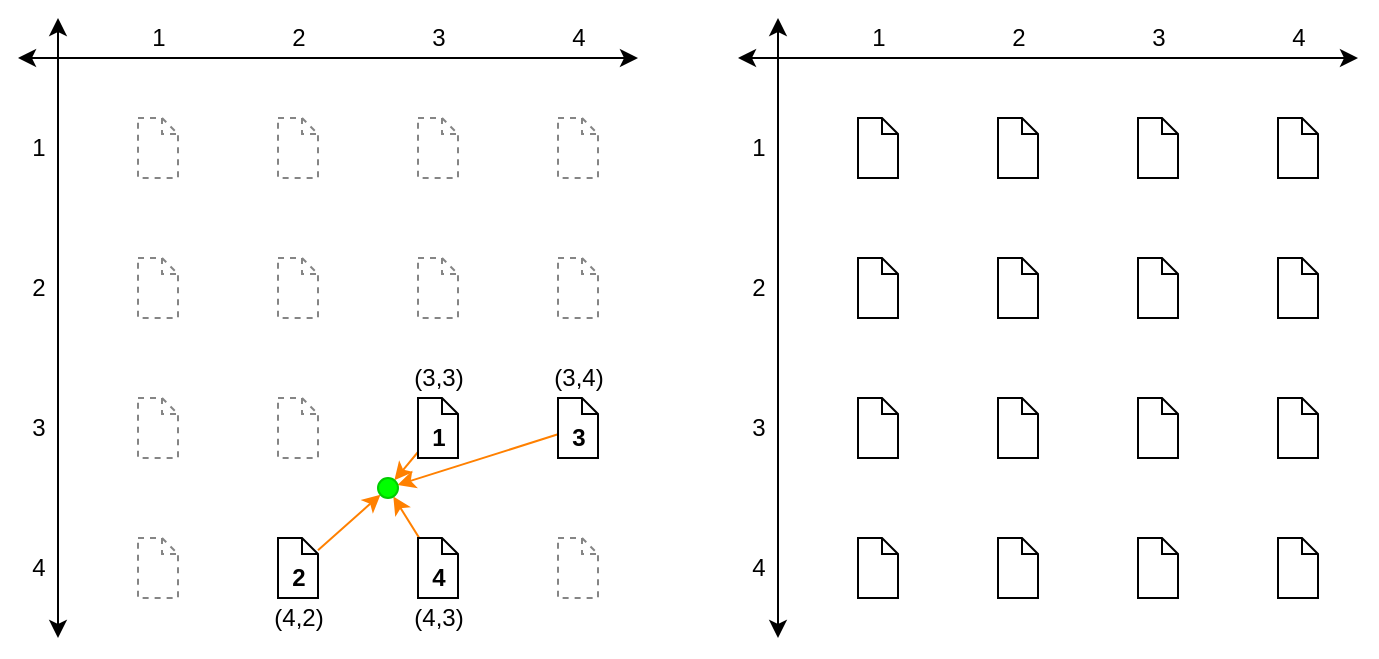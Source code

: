 <mxfile version="18.0.8" type="device"><diagram id="utFawAFBVBMTsr_W-uCx" name="Page-1"><mxGraphModel dx="865" dy="463" grid="1" gridSize="10" guides="1" tooltips="1" connect="1" arrows="1" fold="1" page="1" pageScale="1" pageWidth="827" pageHeight="1169" math="0" shadow="0"><root><mxCell id="0"/><mxCell id="1" parent="0"/><mxCell id="LS2ND7jLJCxa4b0qqIel-1" value="" style="endArrow=classic;startArrow=classic;html=1;rounded=0;" edge="1" parent="1"><mxGeometry width="50" height="50" relative="1" as="geometry"><mxPoint x="180" y="390" as="sourcePoint"/><mxPoint x="180" y="80" as="targetPoint"/></mxGeometry></mxCell><mxCell id="LS2ND7jLJCxa4b0qqIel-2" value="" style="endArrow=classic;startArrow=classic;html=1;rounded=0;" edge="1" parent="1"><mxGeometry width="50" height="50" relative="1" as="geometry"><mxPoint x="470" y="100" as="sourcePoint"/><mxPoint x="160" y="100" as="targetPoint"/></mxGeometry></mxCell><mxCell id="LS2ND7jLJCxa4b0qqIel-4" value="" style="shape=mxgraph.bpmn.data;labelPosition=center;verticalLabelPosition=bottom;align=center;verticalAlign=top;whiteSpace=wrap;size=8;html=1;strokeColor=#858585;dashed=1;" vertex="1" parent="1"><mxGeometry x="220" y="130" width="20" height="30" as="geometry"/></mxCell><mxCell id="LS2ND7jLJCxa4b0qqIel-5" value="" style="shape=mxgraph.bpmn.data;labelPosition=center;verticalLabelPosition=bottom;align=center;verticalAlign=top;whiteSpace=wrap;size=8;html=1;strokeColor=#858585;dashed=1;" vertex="1" parent="1"><mxGeometry x="220" y="200" width="20" height="30" as="geometry"/></mxCell><mxCell id="LS2ND7jLJCxa4b0qqIel-6" value="" style="shape=mxgraph.bpmn.data;labelPosition=center;verticalLabelPosition=bottom;align=center;verticalAlign=top;whiteSpace=wrap;size=8;html=1;strokeColor=#858585;dashed=1;" vertex="1" parent="1"><mxGeometry x="290" y="130" width="20" height="30" as="geometry"/></mxCell><mxCell id="LS2ND7jLJCxa4b0qqIel-9" value="" style="shape=mxgraph.bpmn.data;labelPosition=center;verticalLabelPosition=bottom;align=center;verticalAlign=top;whiteSpace=wrap;size=8;html=1;strokeColor=#858585;dashed=1;" vertex="1" parent="1"><mxGeometry x="290" y="200" width="20" height="30" as="geometry"/></mxCell><mxCell id="LS2ND7jLJCxa4b0qqIel-10" value="" style="shape=mxgraph.bpmn.data;labelPosition=center;verticalLabelPosition=bottom;align=center;verticalAlign=top;whiteSpace=wrap;size=8;html=1;strokeColor=#858585;dashed=1;" vertex="1" parent="1"><mxGeometry x="360" y="130" width="20" height="30" as="geometry"/></mxCell><mxCell id="LS2ND7jLJCxa4b0qqIel-11" value="" style="shape=mxgraph.bpmn.data;labelPosition=center;verticalLabelPosition=bottom;align=center;verticalAlign=top;whiteSpace=wrap;size=8;html=1;strokeColor=#858585;dashed=1;" vertex="1" parent="1"><mxGeometry x="360" y="200" width="20" height="30" as="geometry"/></mxCell><mxCell id="LS2ND7jLJCxa4b0qqIel-12" value="" style="shape=mxgraph.bpmn.data;labelPosition=center;verticalLabelPosition=bottom;align=center;verticalAlign=top;whiteSpace=wrap;size=8;html=1;strokeColor=#858585;dashed=1;" vertex="1" parent="1"><mxGeometry x="430" y="130" width="20" height="30" as="geometry"/></mxCell><mxCell id="LS2ND7jLJCxa4b0qqIel-13" value="" style="shape=mxgraph.bpmn.data;labelPosition=center;verticalLabelPosition=bottom;align=center;verticalAlign=top;whiteSpace=wrap;size=8;html=1;strokeColor=#858585;dashed=1;" vertex="1" parent="1"><mxGeometry x="430" y="200" width="20" height="30" as="geometry"/></mxCell><mxCell id="LS2ND7jLJCxa4b0qqIel-14" value="" style="shape=mxgraph.bpmn.data;labelPosition=center;verticalLabelPosition=bottom;align=center;verticalAlign=top;whiteSpace=wrap;size=8;html=1;strokeColor=#858585;dashed=1;" vertex="1" parent="1"><mxGeometry x="220" y="270" width="20" height="30" as="geometry"/></mxCell><mxCell id="LS2ND7jLJCxa4b0qqIel-15" value="" style="shape=mxgraph.bpmn.data;labelPosition=center;verticalLabelPosition=bottom;align=center;verticalAlign=top;whiteSpace=wrap;size=8;html=1;strokeColor=#858585;dashed=1;" vertex="1" parent="1"><mxGeometry x="220" y="340" width="20" height="30" as="geometry"/></mxCell><mxCell id="LS2ND7jLJCxa4b0qqIel-16" value="" style="shape=mxgraph.bpmn.data;labelPosition=center;verticalLabelPosition=bottom;align=center;verticalAlign=top;whiteSpace=wrap;size=8;html=1;strokeColor=#858585;dashed=1;" vertex="1" parent="1"><mxGeometry x="290" y="270" width="20" height="30" as="geometry"/></mxCell><mxCell id="LS2ND7jLJCxa4b0qqIel-35" style="rounded=0;orthogonalLoop=1;jettySize=auto;html=1;strokeColor=#FF8000;" edge="1" parent="1" source="LS2ND7jLJCxa4b0qqIel-17" target="LS2ND7jLJCxa4b0qqIel-33"><mxGeometry relative="1" as="geometry"/></mxCell><mxCell id="LS2ND7jLJCxa4b0qqIel-17" value="" style="shape=mxgraph.bpmn.data;labelPosition=center;verticalLabelPosition=bottom;align=center;verticalAlign=top;whiteSpace=wrap;size=8;html=1;" vertex="1" parent="1"><mxGeometry x="290" y="340" width="20" height="30" as="geometry"/></mxCell><mxCell id="LS2ND7jLJCxa4b0qqIel-36" style="edgeStyle=none;rounded=0;orthogonalLoop=1;jettySize=auto;html=1;strokeColor=#FF8000;" edge="1" parent="1" source="LS2ND7jLJCxa4b0qqIel-18" target="LS2ND7jLJCxa4b0qqIel-33"><mxGeometry relative="1" as="geometry"/></mxCell><mxCell id="LS2ND7jLJCxa4b0qqIel-18" value="" style="shape=mxgraph.bpmn.data;labelPosition=center;verticalLabelPosition=bottom;align=center;verticalAlign=top;whiteSpace=wrap;size=8;html=1;" vertex="1" parent="1"><mxGeometry x="360" y="270" width="20" height="30" as="geometry"/></mxCell><mxCell id="LS2ND7jLJCxa4b0qqIel-38" style="edgeStyle=none;rounded=0;orthogonalLoop=1;jettySize=auto;html=1;strokeColor=#FF8000;" edge="1" parent="1" source="LS2ND7jLJCxa4b0qqIel-19" target="LS2ND7jLJCxa4b0qqIel-33"><mxGeometry relative="1" as="geometry"/></mxCell><mxCell id="LS2ND7jLJCxa4b0qqIel-19" value="" style="shape=mxgraph.bpmn.data;labelPosition=center;verticalLabelPosition=bottom;align=center;verticalAlign=top;whiteSpace=wrap;size=8;html=1;" vertex="1" parent="1"><mxGeometry x="360" y="340" width="20" height="30" as="geometry"/></mxCell><mxCell id="LS2ND7jLJCxa4b0qqIel-37" style="edgeStyle=none;rounded=0;orthogonalLoop=1;jettySize=auto;html=1;strokeColor=#FF8000;" edge="1" parent="1" source="LS2ND7jLJCxa4b0qqIel-20" target="LS2ND7jLJCxa4b0qqIel-33"><mxGeometry relative="1" as="geometry"/></mxCell><mxCell id="LS2ND7jLJCxa4b0qqIel-20" value="" style="shape=mxgraph.bpmn.data;labelPosition=center;verticalLabelPosition=bottom;align=center;verticalAlign=top;whiteSpace=wrap;size=8;html=1;" vertex="1" parent="1"><mxGeometry x="430" y="270" width="20" height="30" as="geometry"/></mxCell><mxCell id="LS2ND7jLJCxa4b0qqIel-21" value="" style="shape=mxgraph.bpmn.data;labelPosition=center;verticalLabelPosition=bottom;align=center;verticalAlign=top;whiteSpace=wrap;size=8;html=1;strokeColor=#858585;dashed=1;" vertex="1" parent="1"><mxGeometry x="430" y="340" width="20" height="30" as="geometry"/></mxCell><mxCell id="LS2ND7jLJCxa4b0qqIel-22" value="1" style="text;html=1;align=center;verticalAlign=middle;resizable=0;points=[];autosize=1;strokeColor=none;fillColor=none;" vertex="1" parent="1"><mxGeometry x="220" y="80" width="20" height="20" as="geometry"/></mxCell><mxCell id="LS2ND7jLJCxa4b0qqIel-23" value="1" style="text;html=1;align=center;verticalAlign=middle;resizable=0;points=[];autosize=1;strokeColor=none;fillColor=none;" vertex="1" parent="1"><mxGeometry x="160" y="135" width="20" height="20" as="geometry"/></mxCell><mxCell id="LS2ND7jLJCxa4b0qqIel-24" value="2" style="text;html=1;align=center;verticalAlign=middle;resizable=0;points=[];autosize=1;strokeColor=none;fillColor=none;" vertex="1" parent="1"><mxGeometry x="290" y="80" width="20" height="20" as="geometry"/></mxCell><mxCell id="LS2ND7jLJCxa4b0qqIel-25" value="3" style="text;html=1;align=center;verticalAlign=middle;resizable=0;points=[];autosize=1;strokeColor=none;fillColor=none;" vertex="1" parent="1"><mxGeometry x="360" y="80" width="20" height="20" as="geometry"/></mxCell><mxCell id="LS2ND7jLJCxa4b0qqIel-26" value="4" style="text;html=1;align=center;verticalAlign=middle;resizable=0;points=[];autosize=1;strokeColor=none;fillColor=none;" vertex="1" parent="1"><mxGeometry x="430" y="80" width="20" height="20" as="geometry"/></mxCell><mxCell id="LS2ND7jLJCxa4b0qqIel-27" value="2" style="text;html=1;align=center;verticalAlign=middle;resizable=0;points=[];autosize=1;strokeColor=none;fillColor=none;" vertex="1" parent="1"><mxGeometry x="160" y="205" width="20" height="20" as="geometry"/></mxCell><mxCell id="LS2ND7jLJCxa4b0qqIel-28" value="3" style="text;html=1;align=center;verticalAlign=middle;resizable=0;points=[];autosize=1;strokeColor=none;fillColor=none;" vertex="1" parent="1"><mxGeometry x="160" y="275" width="20" height="20" as="geometry"/></mxCell><mxCell id="LS2ND7jLJCxa4b0qqIel-31" value="4" style="text;html=1;align=center;verticalAlign=middle;resizable=0;points=[];autosize=1;strokeColor=none;fillColor=none;" vertex="1" parent="1"><mxGeometry x="160" y="345" width="20" height="20" as="geometry"/></mxCell><mxCell id="LS2ND7jLJCxa4b0qqIel-33" value="" style="ellipse;whiteSpace=wrap;html=1;aspect=fixed;fillColor=#00FF00;strokeColor=#00CC00;" vertex="1" parent="1"><mxGeometry x="340" y="310" width="10" height="10" as="geometry"/></mxCell><mxCell id="LS2ND7jLJCxa4b0qqIel-40" value="(4,2)" style="text;html=1;align=center;verticalAlign=middle;resizable=0;points=[];autosize=1;strokeColor=none;fillColor=none;" vertex="1" parent="1"><mxGeometry x="280" y="370" width="40" height="20" as="geometry"/></mxCell><mxCell id="LS2ND7jLJCxa4b0qqIel-41" value="&lt;div&gt;(4,3)&lt;/div&gt;" style="text;html=1;align=center;verticalAlign=middle;resizable=0;points=[];autosize=1;strokeColor=none;fillColor=none;" vertex="1" parent="1"><mxGeometry x="350" y="370" width="40" height="20" as="geometry"/></mxCell><mxCell id="LS2ND7jLJCxa4b0qqIel-42" value="(3,3)" style="text;html=1;align=center;verticalAlign=middle;resizable=0;points=[];autosize=1;strokeColor=none;fillColor=none;" vertex="1" parent="1"><mxGeometry x="350" y="250" width="40" height="20" as="geometry"/></mxCell><mxCell id="LS2ND7jLJCxa4b0qqIel-43" value="(3,4)" style="text;html=1;align=center;verticalAlign=middle;resizable=0;points=[];autosize=1;strokeColor=none;fillColor=none;" vertex="1" parent="1"><mxGeometry x="420" y="250" width="40" height="20" as="geometry"/></mxCell><mxCell id="LS2ND7jLJCxa4b0qqIel-44" value="&lt;b&gt;1&lt;/b&gt;" style="text;html=1;align=center;verticalAlign=middle;resizable=0;points=[];autosize=1;strokeColor=none;fillColor=none;" vertex="1" parent="1"><mxGeometry x="360" y="280" width="20" height="20" as="geometry"/></mxCell><mxCell id="LS2ND7jLJCxa4b0qqIel-46" value="&lt;b&gt;3&lt;/b&gt;" style="text;html=1;align=center;verticalAlign=middle;resizable=0;points=[];autosize=1;strokeColor=none;fillColor=none;" vertex="1" parent="1"><mxGeometry x="430" y="280" width="20" height="20" as="geometry"/></mxCell><mxCell id="LS2ND7jLJCxa4b0qqIel-47" value="&lt;b&gt;4&lt;/b&gt;" style="text;html=1;align=center;verticalAlign=middle;resizable=0;points=[];autosize=1;strokeColor=none;fillColor=none;" vertex="1" parent="1"><mxGeometry x="360" y="350" width="20" height="20" as="geometry"/></mxCell><mxCell id="LS2ND7jLJCxa4b0qqIel-48" value="&lt;b&gt;2&lt;/b&gt;" style="text;html=1;align=center;verticalAlign=middle;resizable=0;points=[];autosize=1;strokeColor=none;fillColor=none;" vertex="1" parent="1"><mxGeometry x="290" y="350" width="20" height="20" as="geometry"/></mxCell><mxCell id="LS2ND7jLJCxa4b0qqIel-49" value="" style="endArrow=classic;startArrow=classic;html=1;rounded=0;" edge="1" parent="1"><mxGeometry width="50" height="50" relative="1" as="geometry"><mxPoint x="540" y="390" as="sourcePoint"/><mxPoint x="540" y="80" as="targetPoint"/></mxGeometry></mxCell><mxCell id="LS2ND7jLJCxa4b0qqIel-50" value="" style="endArrow=classic;startArrow=classic;html=1;rounded=0;" edge="1" parent="1"><mxGeometry width="50" height="50" relative="1" as="geometry"><mxPoint x="830" y="100" as="sourcePoint"/><mxPoint x="520" y="100" as="targetPoint"/></mxGeometry></mxCell><mxCell id="LS2ND7jLJCxa4b0qqIel-51" value="" style="shape=mxgraph.bpmn.data;labelPosition=center;verticalLabelPosition=bottom;align=center;verticalAlign=top;whiteSpace=wrap;size=8;html=1;strokeColor=#000000;" vertex="1" parent="1"><mxGeometry x="580" y="130" width="20" height="30" as="geometry"/></mxCell><mxCell id="LS2ND7jLJCxa4b0qqIel-52" value="" style="shape=mxgraph.bpmn.data;labelPosition=center;verticalLabelPosition=bottom;align=center;verticalAlign=top;whiteSpace=wrap;size=8;html=1;strokeColor=#000000;" vertex="1" parent="1"><mxGeometry x="580" y="200" width="20" height="30" as="geometry"/></mxCell><mxCell id="LS2ND7jLJCxa4b0qqIel-53" value="" style="shape=mxgraph.bpmn.data;labelPosition=center;verticalLabelPosition=bottom;align=center;verticalAlign=top;whiteSpace=wrap;size=8;html=1;strokeColor=#000000;" vertex="1" parent="1"><mxGeometry x="650" y="130" width="20" height="30" as="geometry"/></mxCell><mxCell id="LS2ND7jLJCxa4b0qqIel-54" value="" style="shape=mxgraph.bpmn.data;labelPosition=center;verticalLabelPosition=bottom;align=center;verticalAlign=top;whiteSpace=wrap;size=8;html=1;strokeColor=#000000;" vertex="1" parent="1"><mxGeometry x="650" y="200" width="20" height="30" as="geometry"/></mxCell><mxCell id="LS2ND7jLJCxa4b0qqIel-55" value="" style="shape=mxgraph.bpmn.data;labelPosition=center;verticalLabelPosition=bottom;align=center;verticalAlign=top;whiteSpace=wrap;size=8;html=1;strokeColor=#000000;" vertex="1" parent="1"><mxGeometry x="720" y="130" width="20" height="30" as="geometry"/></mxCell><mxCell id="LS2ND7jLJCxa4b0qqIel-56" value="" style="shape=mxgraph.bpmn.data;labelPosition=center;verticalLabelPosition=bottom;align=center;verticalAlign=top;whiteSpace=wrap;size=8;html=1;strokeColor=#000000;" vertex="1" parent="1"><mxGeometry x="720" y="200" width="20" height="30" as="geometry"/></mxCell><mxCell id="LS2ND7jLJCxa4b0qqIel-57" value="" style="shape=mxgraph.bpmn.data;labelPosition=center;verticalLabelPosition=bottom;align=center;verticalAlign=top;whiteSpace=wrap;size=8;html=1;strokeColor=#000000;" vertex="1" parent="1"><mxGeometry x="790" y="130" width="20" height="30" as="geometry"/></mxCell><mxCell id="LS2ND7jLJCxa4b0qqIel-58" value="" style="shape=mxgraph.bpmn.data;labelPosition=center;verticalLabelPosition=bottom;align=center;verticalAlign=top;whiteSpace=wrap;size=8;html=1;strokeColor=#000000;" vertex="1" parent="1"><mxGeometry x="790" y="200" width="20" height="30" as="geometry"/></mxCell><mxCell id="LS2ND7jLJCxa4b0qqIel-59" value="" style="shape=mxgraph.bpmn.data;labelPosition=center;verticalLabelPosition=bottom;align=center;verticalAlign=top;whiteSpace=wrap;size=8;html=1;strokeColor=#000000;" vertex="1" parent="1"><mxGeometry x="580" y="270" width="20" height="30" as="geometry"/></mxCell><mxCell id="LS2ND7jLJCxa4b0qqIel-60" value="" style="shape=mxgraph.bpmn.data;labelPosition=center;verticalLabelPosition=bottom;align=center;verticalAlign=top;whiteSpace=wrap;size=8;html=1;strokeColor=#000000;" vertex="1" parent="1"><mxGeometry x="580" y="340" width="20" height="30" as="geometry"/></mxCell><mxCell id="LS2ND7jLJCxa4b0qqIel-61" value="" style="shape=mxgraph.bpmn.data;labelPosition=center;verticalLabelPosition=bottom;align=center;verticalAlign=top;whiteSpace=wrap;size=8;html=1;strokeColor=#000000;" vertex="1" parent="1"><mxGeometry x="650" y="270" width="20" height="30" as="geometry"/></mxCell><mxCell id="LS2ND7jLJCxa4b0qqIel-63" value="" style="shape=mxgraph.bpmn.data;labelPosition=center;verticalLabelPosition=bottom;align=center;verticalAlign=top;whiteSpace=wrap;size=8;html=1;strokeColor=#000000;" vertex="1" parent="1"><mxGeometry x="650" y="340" width="20" height="30" as="geometry"/></mxCell><mxCell id="LS2ND7jLJCxa4b0qqIel-65" value="" style="shape=mxgraph.bpmn.data;labelPosition=center;verticalLabelPosition=bottom;align=center;verticalAlign=top;whiteSpace=wrap;size=8;html=1;strokeColor=#000000;" vertex="1" parent="1"><mxGeometry x="720" y="270" width="20" height="30" as="geometry"/></mxCell><mxCell id="LS2ND7jLJCxa4b0qqIel-67" value="" style="shape=mxgraph.bpmn.data;labelPosition=center;verticalLabelPosition=bottom;align=center;verticalAlign=top;whiteSpace=wrap;size=8;html=1;strokeColor=#000000;" vertex="1" parent="1"><mxGeometry x="720" y="340" width="20" height="30" as="geometry"/></mxCell><mxCell id="LS2ND7jLJCxa4b0qqIel-69" value="" style="shape=mxgraph.bpmn.data;labelPosition=center;verticalLabelPosition=bottom;align=center;verticalAlign=top;whiteSpace=wrap;size=8;html=1;strokeColor=#000000;" vertex="1" parent="1"><mxGeometry x="790" y="270" width="20" height="30" as="geometry"/></mxCell><mxCell id="LS2ND7jLJCxa4b0qqIel-70" value="" style="shape=mxgraph.bpmn.data;labelPosition=center;verticalLabelPosition=bottom;align=center;verticalAlign=top;whiteSpace=wrap;size=8;html=1;strokeColor=#000000;" vertex="1" parent="1"><mxGeometry x="790" y="340" width="20" height="30" as="geometry"/></mxCell><mxCell id="LS2ND7jLJCxa4b0qqIel-71" value="1" style="text;html=1;align=center;verticalAlign=middle;resizable=0;points=[];autosize=1;strokeColor=none;fillColor=none;" vertex="1" parent="1"><mxGeometry x="580" y="80" width="20" height="20" as="geometry"/></mxCell><mxCell id="LS2ND7jLJCxa4b0qqIel-72" value="1" style="text;html=1;align=center;verticalAlign=middle;resizable=0;points=[];autosize=1;strokeColor=none;fillColor=none;" vertex="1" parent="1"><mxGeometry x="520" y="135" width="20" height="20" as="geometry"/></mxCell><mxCell id="LS2ND7jLJCxa4b0qqIel-73" value="2" style="text;html=1;align=center;verticalAlign=middle;resizable=0;points=[];autosize=1;strokeColor=none;fillColor=none;" vertex="1" parent="1"><mxGeometry x="650" y="80" width="20" height="20" as="geometry"/></mxCell><mxCell id="LS2ND7jLJCxa4b0qqIel-74" value="3" style="text;html=1;align=center;verticalAlign=middle;resizable=0;points=[];autosize=1;strokeColor=none;fillColor=none;" vertex="1" parent="1"><mxGeometry x="720" y="80" width="20" height="20" as="geometry"/></mxCell><mxCell id="LS2ND7jLJCxa4b0qqIel-75" value="4" style="text;html=1;align=center;verticalAlign=middle;resizable=0;points=[];autosize=1;strokeColor=none;fillColor=none;" vertex="1" parent="1"><mxGeometry x="790" y="80" width="20" height="20" as="geometry"/></mxCell><mxCell id="LS2ND7jLJCxa4b0qqIel-76" value="2" style="text;html=1;align=center;verticalAlign=middle;resizable=0;points=[];autosize=1;strokeColor=none;fillColor=none;" vertex="1" parent="1"><mxGeometry x="520" y="205" width="20" height="20" as="geometry"/></mxCell><mxCell id="LS2ND7jLJCxa4b0qqIel-77" value="3" style="text;html=1;align=center;verticalAlign=middle;resizable=0;points=[];autosize=1;strokeColor=none;fillColor=none;" vertex="1" parent="1"><mxGeometry x="520" y="275" width="20" height="20" as="geometry"/></mxCell><mxCell id="LS2ND7jLJCxa4b0qqIel-78" value="4" style="text;html=1;align=center;verticalAlign=middle;resizable=0;points=[];autosize=1;strokeColor=none;fillColor=none;" vertex="1" parent="1"><mxGeometry x="520" y="345" width="20" height="20" as="geometry"/></mxCell></root></mxGraphModel></diagram></mxfile>